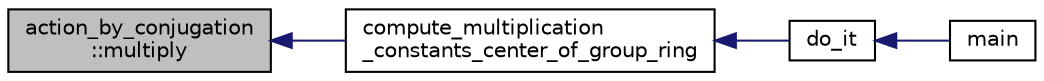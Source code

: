 digraph "action_by_conjugation::multiply"
{
  edge [fontname="Helvetica",fontsize="10",labelfontname="Helvetica",labelfontsize="10"];
  node [fontname="Helvetica",fontsize="10",shape=record];
  rankdir="LR";
  Node290 [label="action_by_conjugation\l::multiply",height=0.2,width=0.4,color="black", fillcolor="grey75", style="filled", fontcolor="black"];
  Node290 -> Node291 [dir="back",color="midnightblue",fontsize="10",style="solid",fontname="Helvetica"];
  Node291 [label="compute_multiplication\l_constants_center_of_group_ring",height=0.2,width=0.4,color="black", fillcolor="white", style="filled",URL="$da/da3/burnside_8_c.html#af95d10e11c7b51283e5e458a907ea660"];
  Node291 -> Node292 [dir="back",color="midnightblue",fontsize="10",style="solid",fontname="Helvetica"];
  Node292 [label="do_it",height=0.2,width=0.4,color="black", fillcolor="white", style="filled",URL="$da/da3/burnside_8_c.html#a6a1ed4d46bdb13e56112f47f0565c25b"];
  Node292 -> Node293 [dir="back",color="midnightblue",fontsize="10",style="solid",fontname="Helvetica"];
  Node293 [label="main",height=0.2,width=0.4,color="black", fillcolor="white", style="filled",URL="$da/da3/burnside_8_c.html#a3c04138a5bfe5d72780bb7e82a18e627"];
}
